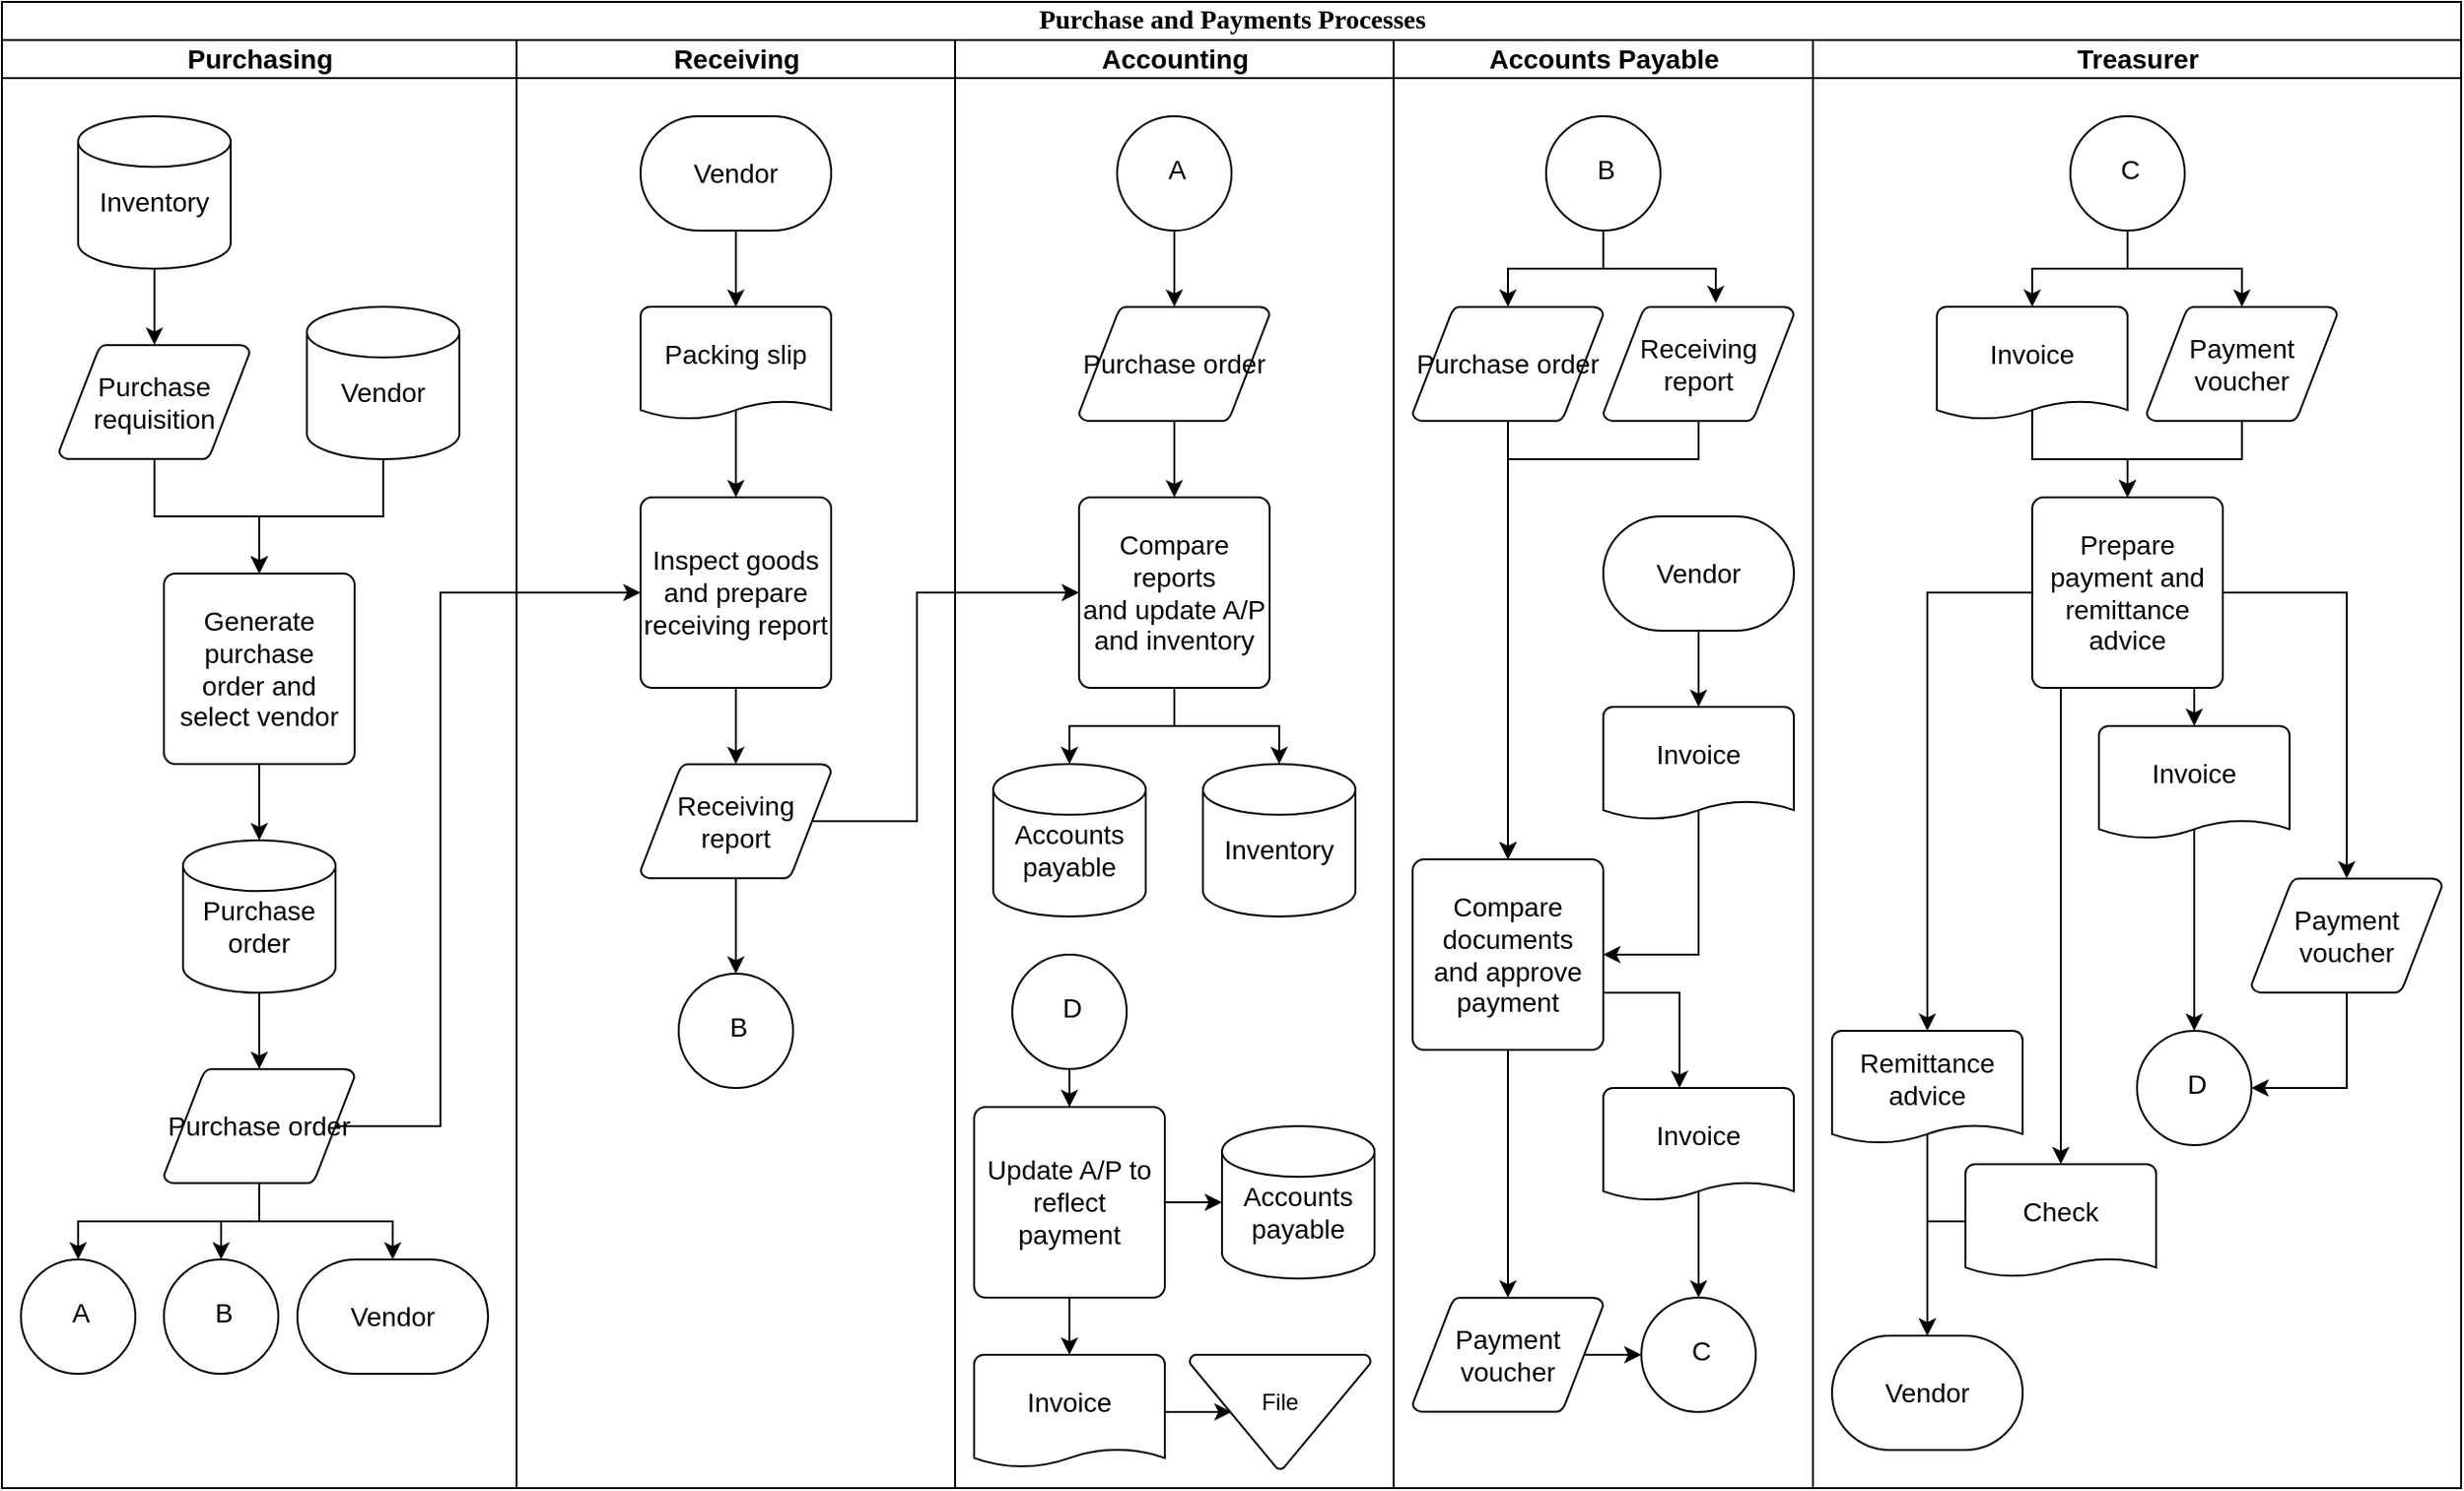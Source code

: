 <mxfile userAgent="Mozilla/5.0 (X11; CrOS x86_64 9202.64.2) AppleWebKit/537.36 (KHTML, like Gecko) Chrome/57.0.299.146 Safari/537.36" version="6.8.0" editor="www.draw.io" type="device"><diagram name="Page-1" id="175867e8-c15e-42ec-8fc2-405c48125f18"><mxGraphModel dx="824" dy="418" grid="1" gridSize="10" guides="1" tooltips="1" connect="1" arrows="1" fold="1" page="1" pageScale="1" pageWidth="1100" pageHeight="850" background="#ffffff" math="0" shadow="0"><root><mxCell id="0"/><mxCell id="1" parent="0"/><mxCell id="77e6c97f196da883-1" value="Purchase and Payments Processes" style="swimlane;html=1;childLayout=stackLayout;startSize=20;rounded=0;shadow=0;labelBackgroundColor=none;strokeColor=#000000;strokeWidth=1;fillColor=none;fontFamily=Verdana;fontSize=14;fontColor=#000000;align=center;" parent="1" vertex="1"><mxGeometry x="70" y="40" width="1290" height="780" as="geometry"/></mxCell><mxCell id="77e6c97f196da883-2" value="Purchasing" style="swimlane;html=1;startSize=20;fontSize=14;fillColor=none;" parent="77e6c97f196da883-1" vertex="1"><mxGeometry y="20" width="270" height="760" as="geometry"/></mxCell><mxCell id="6" style="edgeStyle=orthogonalEdgeStyle;rounded=0;html=1;entryX=0.5;entryY=0;entryPerimeter=0;jettySize=auto;orthogonalLoop=1;fontSize=14;strokeWidth=1;" parent="77e6c97f196da883-2" source="4" target="5" edge="1"><mxGeometry relative="1" as="geometry"/></mxCell><mxCell id="4" value="Inventory" style="strokeWidth=1;html=1;shape=mxgraph.flowchart.database;whiteSpace=wrap;fillColor=#ffffff;fontSize=14;spacingTop=10;" parent="77e6c97f196da883-2" vertex="1"><mxGeometry x="40" y="40" width="80" height="80" as="geometry"/></mxCell><mxCell id="8" style="edgeStyle=orthogonalEdgeStyle;rounded=0;html=1;entryX=0.5;entryY=0;entryPerimeter=0;jettySize=auto;orthogonalLoop=1;strokeWidth=1;fontSize=14;" parent="77e6c97f196da883-2" source="5" target="7" edge="1"><mxGeometry relative="1" as="geometry"/></mxCell><mxCell id="5" value="Purchase requisition" style="strokeWidth=1;html=1;shape=mxgraph.flowchart.data;whiteSpace=wrap;fillColor=#ffffff;fontSize=14;" parent="77e6c97f196da883-2" vertex="1"><mxGeometry x="30" y="160" width="100" height="60" as="geometry"/></mxCell><mxCell id="10" style="edgeStyle=orthogonalEdgeStyle;rounded=0;html=1;entryX=0.5;entryY=0;entryPerimeter=0;jettySize=auto;orthogonalLoop=1;strokeWidth=1;fontSize=14;" parent="77e6c97f196da883-2" source="7" target="9" edge="1"><mxGeometry relative="1" as="geometry"/></mxCell><mxCell id="7" value="Generate purchase&lt;br&gt;order and select vendor" style="strokeWidth=1;html=1;shape=mxgraph.flowchart.process;whiteSpace=wrap;fillColor=#ffffff;fontSize=14;spacingTop=0;" parent="77e6c97f196da883-2" vertex="1"><mxGeometry x="85" y="280" width="100" height="100" as="geometry"/></mxCell><mxCell id="12" style="edgeStyle=orthogonalEdgeStyle;rounded=0;html=1;entryX=0.5;entryY=0;entryPerimeter=0;jettySize=auto;orthogonalLoop=1;strokeWidth=1;fontSize=14;" parent="77e6c97f196da883-2" source="9" target="23" edge="1"><mxGeometry relative="1" as="geometry"><mxPoint x="135" y="540" as="targetPoint"/><Array as="points"/></mxGeometry></mxCell><mxCell id="9" value="Purchase order" style="strokeWidth=1;html=1;shape=mxgraph.flowchart.database;whiteSpace=wrap;fillColor=#ffffff;fontSize=14;spacingTop=10;" parent="77e6c97f196da883-2" vertex="1"><mxGeometry x="95" y="420" width="80" height="80" as="geometry"/></mxCell><mxCell id="16" style="edgeStyle=orthogonalEdgeStyle;rounded=0;html=1;entryX=0.5;entryY=0;entryPerimeter=0;jettySize=auto;orthogonalLoop=1;strokeWidth=1;fontSize=14;" parent="77e6c97f196da883-2" source="14" target="7" edge="1"><mxGeometry relative="1" as="geometry"/></mxCell><mxCell id="14" value="Vendor" style="strokeWidth=1;html=1;shape=mxgraph.flowchart.database;whiteSpace=wrap;fillColor=#ffffff;fontSize=14;spacingTop=10;" parent="77e6c97f196da883-2" vertex="1"><mxGeometry x="160" y="140" width="80" height="80" as="geometry"/></mxCell><mxCell id="13" value="Vendor" style="strokeWidth=1;html=1;shape=mxgraph.flowchart.terminator;whiteSpace=wrap;fillColor=#ffffff;fontSize=14;" parent="77e6c97f196da883-2" vertex="1"><mxGeometry x="155" y="640" width="100" height="60" as="geometry"/></mxCell><mxCell id="25" style="edgeStyle=orthogonalEdgeStyle;rounded=0;html=1;entryX=0.5;entryY=0;entryPerimeter=0;jettySize=auto;orthogonalLoop=1;strokeWidth=1;fontSize=14;" parent="77e6c97f196da883-2" source="23" target="13" edge="1"><mxGeometry relative="1" as="geometry"/></mxCell><mxCell id="35" style="edgeStyle=orthogonalEdgeStyle;rounded=0;html=1;jettySize=auto;orthogonalLoop=1;strokeWidth=1;fontSize=14;" parent="77e6c97f196da883-2" source="23" target="34" edge="1"><mxGeometry relative="1" as="geometry"><Array as="points"><mxPoint x="135" y="620"/><mxPoint x="40" y="620"/></Array></mxGeometry></mxCell><mxCell id="47" style="edgeStyle=orthogonalEdgeStyle;rounded=0;html=1;entryX=0.5;entryY=0;entryPerimeter=0;jettySize=auto;orthogonalLoop=1;strokeWidth=1;fontSize=14;" parent="77e6c97f196da883-2" source="23" target="46" edge="1"><mxGeometry relative="1" as="geometry"/></mxCell><mxCell id="23" value="Purchase order" style="strokeWidth=1;html=1;shape=mxgraph.flowchart.data;whiteSpace=wrap;fillColor=#ffffff;fontSize=14;" parent="77e6c97f196da883-2" vertex="1"><mxGeometry x="85" y="540" width="100" height="60" as="geometry"/></mxCell><mxCell id="34" value="A" style="verticalLabelPosition=bottom;verticalAlign=top;html=1;strokeWidth=1;shape=mxgraph.flowchart.on-page_reference;fillColor=#ffffff;fontSize=14;spacingTop=-47;spacingLeft=2;" parent="77e6c97f196da883-2" vertex="1"><mxGeometry x="10" y="640" width="60" height="60" as="geometry"/></mxCell><mxCell id="46" value="B" style="verticalLabelPosition=bottom;verticalAlign=top;html=1;strokeWidth=1;shape=mxgraph.flowchart.on-page_reference;fillColor=#ffffff;fontSize=14;spacingTop=-47;spacingLeft=2;" parent="77e6c97f196da883-2" vertex="1"><mxGeometry x="85" y="640" width="60" height="60" as="geometry"/></mxCell><mxCell id="77e6c97f196da883-3" value="Receiving" style="swimlane;html=1;startSize=20;fontSize=14;fillColor=none;" parent="77e6c97f196da883-1" vertex="1"><mxGeometry x="270" y="20" width="230" height="760" as="geometry"/></mxCell><mxCell id="22" style="edgeStyle=orthogonalEdgeStyle;rounded=0;html=1;entryX=0.5;entryY=0;entryPerimeter=0;jettySize=auto;orthogonalLoop=1;strokeWidth=1;fontSize=14;" parent="77e6c97f196da883-3" source="18" target="21" edge="1"><mxGeometry relative="1" as="geometry"/></mxCell><mxCell id="18" value="Vendor" style="strokeWidth=1;html=1;shape=mxgraph.flowchart.terminator;whiteSpace=wrap;fillColor=#ffffff;fontSize=14;" parent="77e6c97f196da883-3" vertex="1"><mxGeometry x="65" y="40" width="100" height="60" as="geometry"/></mxCell><mxCell id="27" style="edgeStyle=orthogonalEdgeStyle;rounded=0;html=1;exitX=0.5;exitY=0.9;exitPerimeter=0;entryX=0.5;entryY=0;entryPerimeter=0;jettySize=auto;orthogonalLoop=1;strokeWidth=1;fontSize=14;" parent="77e6c97f196da883-3" source="21" target="26" edge="1"><mxGeometry relative="1" as="geometry"/></mxCell><mxCell id="21" value="Packing slip" style="strokeWidth=1;html=1;shape=mxgraph.flowchart.document;whiteSpace=wrap;fillColor=#ffffff;fontSize=14;spacingTop=-10;" parent="77e6c97f196da883-3" vertex="1"><mxGeometry x="65" y="140" width="100" height="60" as="geometry"/></mxCell><mxCell id="30" style="edgeStyle=orthogonalEdgeStyle;rounded=0;html=1;entryX=0.5;entryY=0;entryPerimeter=0;jettySize=auto;orthogonalLoop=1;strokeWidth=1;fontSize=14;" parent="77e6c97f196da883-3" source="26" target="29" edge="1"><mxGeometry relative="1" as="geometry"/></mxCell><mxCell id="26" value="Inspect goods and prepare receiving report" style="strokeWidth=1;html=1;shape=mxgraph.flowchart.process;whiteSpace=wrap;fillColor=#ffffff;fontSize=14;spacingTop=0;" parent="77e6c97f196da883-3" vertex="1"><mxGeometry x="65" y="240" width="100" height="100" as="geometry"/></mxCell><mxCell id="63" style="edgeStyle=orthogonalEdgeStyle;rounded=0;html=1;entryX=0.5;entryY=0;entryPerimeter=0;jettySize=auto;orthogonalLoop=1;strokeWidth=1;fontSize=14;" parent="77e6c97f196da883-3" source="29" target="62" edge="1"><mxGeometry relative="1" as="geometry"/></mxCell><mxCell id="29" value="Receiving report" style="strokeWidth=1;html=1;shape=mxgraph.flowchart.data;whiteSpace=wrap;fillColor=#ffffff;fontSize=14;" parent="77e6c97f196da883-3" vertex="1"><mxGeometry x="65" y="380" width="100" height="60" as="geometry"/></mxCell><mxCell id="62" value="B" style="verticalLabelPosition=bottom;verticalAlign=top;html=1;strokeWidth=1;shape=mxgraph.flowchart.on-page_reference;fillColor=#ffffff;fontSize=14;spacingTop=-47;spacingLeft=2;" parent="77e6c97f196da883-3" vertex="1"><mxGeometry x="85" y="490" width="60" height="60" as="geometry"/></mxCell><mxCell id="77e6c97f196da883-4" value="Accounting" style="swimlane;html=1;startSize=20;fontSize=14;fillColor=none;" parent="77e6c97f196da883-1" vertex="1"><mxGeometry x="500" y="20" width="230" height="760" as="geometry"/></mxCell><mxCell id="40" style="edgeStyle=orthogonalEdgeStyle;rounded=0;html=1;entryX=0.5;entryY=0;entryPerimeter=0;jettySize=auto;orthogonalLoop=1;strokeWidth=1;fontSize=14;" parent="77e6c97f196da883-4" source="33" target="37" edge="1"><mxGeometry relative="1" as="geometry"/></mxCell><mxCell id="33" value="A" style="verticalLabelPosition=bottom;verticalAlign=top;html=1;strokeWidth=1;shape=mxgraph.flowchart.on-page_reference;fillColor=#ffffff;fontSize=14;spacingTop=-47;spacingLeft=2;" parent="77e6c97f196da883-4" vertex="1"><mxGeometry x="85" y="40" width="60" height="60" as="geometry"/></mxCell><mxCell id="43" style="edgeStyle=orthogonalEdgeStyle;rounded=0;html=1;entryX=0.5;entryY=0;entryPerimeter=0;jettySize=auto;orthogonalLoop=1;strokeWidth=1;fontSize=14;" parent="77e6c97f196da883-4" source="37" target="41" edge="1"><mxGeometry relative="1" as="geometry"/></mxCell><mxCell id="37" value="Purchase order" style="strokeWidth=1;html=1;shape=mxgraph.flowchart.data;whiteSpace=wrap;fillColor=#ffffff;fontSize=14;" parent="77e6c97f196da883-4" vertex="1"><mxGeometry x="65" y="140" width="100" height="60" as="geometry"/></mxCell><mxCell id="54" style="edgeStyle=orthogonalEdgeStyle;rounded=0;html=1;entryX=0.5;entryY=0;entryPerimeter=0;jettySize=auto;orthogonalLoop=1;strokeWidth=1;fontSize=14;" parent="77e6c97f196da883-4" source="41" target="53" edge="1"><mxGeometry relative="1" as="geometry"/></mxCell><mxCell id="150" style="edgeStyle=orthogonalEdgeStyle;rounded=0;html=1;entryX=0.5;entryY=0;entryPerimeter=0;jettySize=auto;orthogonalLoop=1;strokeWidth=1;fontSize=14;" parent="77e6c97f196da883-4" source="41" target="149" edge="1"><mxGeometry relative="1" as="geometry"/></mxCell><mxCell id="41" value="Compare reports&lt;br&gt;and update A/P and inventory" style="strokeWidth=1;html=1;shape=mxgraph.flowchart.process;whiteSpace=wrap;fillColor=#ffffff;fontSize=14;spacingTop=0;" parent="77e6c97f196da883-4" vertex="1"><mxGeometry x="65" y="240" width="100" height="100" as="geometry"/></mxCell><mxCell id="53" value="Accounts payable" style="strokeWidth=1;html=1;shape=mxgraph.flowchart.database;whiteSpace=wrap;fillColor=#ffffff;fontSize=14;spacingTop=10;" parent="77e6c97f196da883-4" vertex="1"><mxGeometry x="20" y="380" width="80" height="80" as="geometry"/></mxCell><mxCell id="149" value="Inventory" style="strokeWidth=1;html=1;shape=mxgraph.flowchart.database;whiteSpace=wrap;fillColor=#ffffff;fontSize=14;spacingTop=10;" parent="77e6c97f196da883-4" vertex="1"><mxGeometry x="130" y="380" width="80" height="80" as="geometry"/></mxCell><mxCell id="156" style="edgeStyle=orthogonalEdgeStyle;rounded=0;html=1;jettySize=auto;orthogonalLoop=1;strokeWidth=1;fontSize=14;" parent="77e6c97f196da883-4" source="154" target="155" edge="1"><mxGeometry relative="1" as="geometry"/></mxCell><mxCell id="188" style="edgeStyle=orthogonalEdgeStyle;rounded=0;html=1;entryX=0.5;entryY=0;entryPerimeter=0;jettySize=auto;orthogonalLoop=1;" edge="1" parent="77e6c97f196da883-4" source="154" target="187"><mxGeometry relative="1" as="geometry"/></mxCell><mxCell id="154" value="Update A/P to reflect&lt;br&gt;payment" style="strokeWidth=1;html=1;shape=mxgraph.flowchart.process;whiteSpace=wrap;fillColor=#ffffff;fontSize=14;spacingTop=0;" parent="77e6c97f196da883-4" vertex="1"><mxGeometry x="10" y="560" width="100" height="100" as="geometry"/></mxCell><mxCell id="155" value="Accounts payable" style="strokeWidth=1;html=1;shape=mxgraph.flowchart.database;whiteSpace=wrap;fillColor=#ffffff;fontSize=14;spacingTop=10;" parent="77e6c97f196da883-4" vertex="1"><mxGeometry x="140" y="570" width="80" height="80" as="geometry"/></mxCell><mxCell id="166" style="edgeStyle=orthogonalEdgeStyle;rounded=0;html=1;entryX=0.5;entryY=0;entryPerimeter=0;jettySize=auto;orthogonalLoop=1;strokeWidth=1;fontSize=14;" parent="77e6c97f196da883-4" source="165" target="154" edge="1"><mxGeometry relative="1" as="geometry"/></mxCell><mxCell id="165" value="D" style="verticalLabelPosition=bottom;verticalAlign=top;html=1;strokeWidth=1;shape=mxgraph.flowchart.on-page_reference;fillColor=#ffffff;fontSize=14;spacingTop=-47;spacingLeft=2;" parent="77e6c97f196da883-4" vertex="1"><mxGeometry x="30" y="480" width="60" height="60" as="geometry"/></mxCell><mxCell id="190" style="edgeStyle=orthogonalEdgeStyle;rounded=0;html=1;exitX=1;exitY=0.5;exitPerimeter=0;entryX=0.232;entryY=0.5;entryPerimeter=0;jettySize=auto;orthogonalLoop=1;" edge="1" parent="77e6c97f196da883-4" source="187" target="189"><mxGeometry relative="1" as="geometry"/></mxCell><mxCell id="187" value="Invoice" style="strokeWidth=1;html=1;shape=mxgraph.flowchart.document;whiteSpace=wrap;fillColor=#ffffff;fontSize=14;spacingTop=-10;" vertex="1" parent="77e6c97f196da883-4"><mxGeometry x="10" y="690" width="100" height="60" as="geometry"/></mxCell><mxCell id="189" value="File" style="strokeWidth=1;html=1;shape=mxgraph.flowchart.merge_or_storage;whiteSpace=wrap;spacingTop=-10;" vertex="1" parent="77e6c97f196da883-4"><mxGeometry x="123" y="690" width="95" height="60" as="geometry"/></mxCell><mxCell id="77e6c97f196da883-5" value="Accounts Payable" style="swimlane;html=1;startSize=20;fontSize=14;fillColor=none;" parent="77e6c97f196da883-1" vertex="1"><mxGeometry x="730" y="20" width="220" height="760" as="geometry"/></mxCell><mxCell id="51" style="edgeStyle=orthogonalEdgeStyle;rounded=0;html=1;entryX=0.5;entryY=0;entryPerimeter=0;jettySize=auto;orthogonalLoop=1;strokeWidth=1;fontSize=14;" parent="77e6c97f196da883-5" source="49" target="50" edge="1"><mxGeometry relative="1" as="geometry"/></mxCell><mxCell id="68" style="edgeStyle=orthogonalEdgeStyle;rounded=0;html=1;entryX=0.59;entryY=-0.033;entryPerimeter=0;jettySize=auto;orthogonalLoop=1;strokeWidth=1;fontSize=14;" parent="77e6c97f196da883-5" source="49" target="67" edge="1"><mxGeometry relative="1" as="geometry"/></mxCell><mxCell id="49" value="B" style="verticalLabelPosition=bottom;verticalAlign=top;html=1;strokeWidth=1;shape=mxgraph.flowchart.on-page_reference;fillColor=#ffffff;fontSize=14;spacingTop=-47;spacingLeft=2;" parent="77e6c97f196da883-5" vertex="1"><mxGeometry x="80" y="40" width="60" height="60" as="geometry"/></mxCell><mxCell id="153" style="edgeStyle=orthogonalEdgeStyle;rounded=0;html=1;jettySize=auto;orthogonalLoop=1;strokeWidth=1;fontSize=14;" parent="77e6c97f196da883-5" source="50" target="73" edge="1"><mxGeometry relative="1" as="geometry"/></mxCell><mxCell id="50" value="Purchase order" style="strokeWidth=1;html=1;shape=mxgraph.flowchart.data;whiteSpace=wrap;fillColor=#ffffff;fontSize=14;" parent="77e6c97f196da883-5" vertex="1"><mxGeometry x="10" y="140" width="100" height="60" as="geometry"/></mxCell><mxCell id="152" style="edgeStyle=orthogonalEdgeStyle;rounded=0;html=1;entryX=0.5;entryY=0;entryPerimeter=0;jettySize=auto;orthogonalLoop=1;strokeWidth=1;fontSize=14;" parent="77e6c97f196da883-5" source="67" target="73" edge="1"><mxGeometry relative="1" as="geometry"><Array as="points"><mxPoint x="160" y="220"/><mxPoint x="60" y="220"/></Array></mxGeometry></mxCell><mxCell id="67" value="Receiving report" style="strokeWidth=1;html=1;shape=mxgraph.flowchart.data;whiteSpace=wrap;fillColor=#ffffff;fontSize=14;" parent="77e6c97f196da883-5" vertex="1"><mxGeometry x="110" y="140" width="100" height="60" as="geometry"/></mxCell><mxCell id="146" value="Vendor" style="strokeWidth=1;html=1;shape=mxgraph.flowchart.terminator;whiteSpace=wrap;fillColor=#ffffff;fontSize=14;" parent="77e6c97f196da883-5" vertex="1"><mxGeometry x="110" y="250" width="100" height="60" as="geometry"/></mxCell><mxCell id="151" style="edgeStyle=orthogonalEdgeStyle;rounded=0;html=1;entryX=1;entryY=0.5;entryPerimeter=0;jettySize=auto;orthogonalLoop=1;strokeWidth=1;fontSize=14;exitX=0.5;exitY=0.9;exitPerimeter=0;" parent="77e6c97f196da883-5" source="147" target="73" edge="1"><mxGeometry relative="1" as="geometry"><Array as="points"><mxPoint x="160" y="480"/></Array></mxGeometry></mxCell><mxCell id="147" value="Invoice" style="strokeWidth=1;html=1;shape=mxgraph.flowchart.document;whiteSpace=wrap;fillColor=#ffffff;fontSize=14;spacingTop=-10;" parent="77e6c97f196da883-5" vertex="1"><mxGeometry x="110" y="350" width="100" height="60" as="geometry"/></mxCell><mxCell id="145" style="edgeStyle=orthogonalEdgeStyle;rounded=0;html=1;entryX=0.5;entryY=0;entryPerimeter=0;jettySize=auto;orthogonalLoop=1;strokeWidth=1;fontSize=14;" parent="77e6c97f196da883-5" source="146" target="147" edge="1"><mxGeometry relative="1" as="geometry"/></mxCell><mxCell id="159" style="edgeStyle=orthogonalEdgeStyle;rounded=0;html=1;entryX=0.5;entryY=0;entryPerimeter=0;jettySize=auto;orthogonalLoop=1;strokeWidth=1;fontSize=14;" parent="77e6c97f196da883-5" source="73" target="158" edge="1"><mxGeometry relative="1" as="geometry"/></mxCell><mxCell id="161" style="edgeStyle=orthogonalEdgeStyle;rounded=0;html=1;jettySize=auto;orthogonalLoop=1;strokeWidth=1;fontSize=14;" parent="77e6c97f196da883-5" source="73" target="160" edge="1"><mxGeometry relative="1" as="geometry"><Array as="points"><mxPoint x="150" y="500"/></Array></mxGeometry></mxCell><mxCell id="73" value="Compare documents&lt;br&gt;and approve payment" style="strokeWidth=1;html=1;shape=mxgraph.flowchart.process;whiteSpace=wrap;fillColor=#ffffff;fontSize=14;spacingTop=0;" parent="77e6c97f196da883-5" vertex="1"><mxGeometry x="10" y="430" width="100" height="100" as="geometry"/></mxCell><mxCell id="163" style="edgeStyle=orthogonalEdgeStyle;rounded=0;html=1;entryX=0;entryY=0.5;entryPerimeter=0;jettySize=auto;orthogonalLoop=1;strokeWidth=1;fontSize=14;exitX=0.905;exitY=0.5;exitPerimeter=0;" parent="77e6c97f196da883-5" source="158" target="162" edge="1"><mxGeometry relative="1" as="geometry"><Array as="points"/></mxGeometry></mxCell><mxCell id="158" value="Payment voucher" style="strokeWidth=1;html=1;shape=mxgraph.flowchart.data;whiteSpace=wrap;fillColor=#ffffff;fontSize=14;" parent="77e6c97f196da883-5" vertex="1"><mxGeometry x="10" y="660" width="100" height="60" as="geometry"/></mxCell><mxCell id="164" style="edgeStyle=orthogonalEdgeStyle;rounded=0;html=1;exitX=0.5;exitY=0.9;exitPerimeter=0;entryX=0.5;entryY=0;entryPerimeter=0;jettySize=auto;orthogonalLoop=1;strokeWidth=1;fontSize=14;" parent="77e6c97f196da883-5" source="160" target="162" edge="1"><mxGeometry relative="1" as="geometry"/></mxCell><mxCell id="160" value="Invoice" style="strokeWidth=1;html=1;shape=mxgraph.flowchart.document;whiteSpace=wrap;fillColor=#ffffff;fontSize=14;spacingTop=-10;" parent="77e6c97f196da883-5" vertex="1"><mxGeometry x="110" y="550" width="100" height="60" as="geometry"/></mxCell><mxCell id="162" value="C" style="verticalLabelPosition=bottom;verticalAlign=top;html=1;strokeWidth=1;shape=mxgraph.flowchart.on-page_reference;fillColor=#ffffff;fontSize=14;spacingTop=-47;spacingLeft=2;" parent="77e6c97f196da883-5" vertex="1"><mxGeometry x="130" y="660" width="60" height="60" as="geometry"/></mxCell><mxCell id="77e6c97f196da883-6" value="Treasurer" style="swimlane;html=1;startSize=20;fontSize=14;fillColor=none;" parent="77e6c97f196da883-1" vertex="1"><mxGeometry x="950" y="20" width="340" height="760" as="geometry"/></mxCell><mxCell id="85" style="edgeStyle=orthogonalEdgeStyle;rounded=0;html=1;entryX=0.5;entryY=0;entryPerimeter=0;jettySize=auto;orthogonalLoop=1;strokeWidth=1;fontSize=14;" parent="77e6c97f196da883-6" source="66" target="84" edge="1"><mxGeometry relative="1" as="geometry"/></mxCell><mxCell id="168" style="edgeStyle=orthogonalEdgeStyle;rounded=0;html=1;entryX=0.5;entryY=0;entryPerimeter=0;jettySize=auto;orthogonalLoop=1;strokeWidth=1;fontSize=14;" parent="77e6c97f196da883-6" source="66" target="167" edge="1"><mxGeometry relative="1" as="geometry"/></mxCell><mxCell id="66" value="C" style="verticalLabelPosition=bottom;verticalAlign=top;html=1;strokeWidth=1;shape=mxgraph.flowchart.on-page_reference;fillColor=#ffffff;fontSize=14;spacingTop=-47;spacingLeft=2;" parent="77e6c97f196da883-6" vertex="1"><mxGeometry x="135" y="40" width="60" height="60" as="geometry"/></mxCell><mxCell id="169" style="edgeStyle=orthogonalEdgeStyle;rounded=0;html=1;entryX=0.5;entryY=0;entryPerimeter=0;jettySize=auto;orthogonalLoop=1;strokeWidth=1;fontSize=14;" parent="77e6c97f196da883-6" source="84" target="86" edge="1"><mxGeometry relative="1" as="geometry"/></mxCell><mxCell id="84" value="Payment voucher" style="strokeWidth=1;html=1;shape=mxgraph.flowchart.data;whiteSpace=wrap;fillColor=#ffffff;fontSize=14;" parent="77e6c97f196da883-6" vertex="1"><mxGeometry x="175" y="140" width="100" height="60" as="geometry"/></mxCell><mxCell id="180" style="edgeStyle=orthogonalEdgeStyle;rounded=0;html=1;jettySize=auto;orthogonalLoop=1;strokeWidth=1;fontSize=14;" parent="77e6c97f196da883-6" source="86" target="172" edge="1"><mxGeometry relative="1" as="geometry"/></mxCell><mxCell id="181" style="edgeStyle=orthogonalEdgeStyle;rounded=0;html=1;jettySize=auto;orthogonalLoop=1;strokeWidth=1;fontSize=14;" parent="77e6c97f196da883-6" source="86" target="174" edge="1"><mxGeometry relative="1" as="geometry"><Array as="points"><mxPoint x="130" y="410"/><mxPoint x="130" y="410"/></Array></mxGeometry></mxCell><mxCell id="182" style="edgeStyle=orthogonalEdgeStyle;rounded=0;html=1;entryX=0.5;entryY=0;entryPerimeter=0;jettySize=auto;orthogonalLoop=1;strokeWidth=1;fontSize=14;" parent="77e6c97f196da883-6" source="86" target="173" edge="1"><mxGeometry relative="1" as="geometry"/></mxCell><mxCell id="183" style="edgeStyle=orthogonalEdgeStyle;rounded=0;html=1;entryX=0.5;entryY=0;entryPerimeter=0;jettySize=auto;orthogonalLoop=1;strokeWidth=1;fontSize=14;" parent="77e6c97f196da883-6" source="86" target="171" edge="1"><mxGeometry relative="1" as="geometry"><Array as="points"><mxPoint x="200" y="360"/></Array></mxGeometry></mxCell><mxCell id="86" value="Prepare payment and remittance advice" style="strokeWidth=1;html=1;shape=mxgraph.flowchart.process;whiteSpace=wrap;fillColor=#ffffff;fontSize=14;spacingTop=0;" parent="77e6c97f196da883-6" vertex="1"><mxGeometry x="115" y="240" width="100" height="100" as="geometry"/></mxCell><mxCell id="170" style="edgeStyle=orthogonalEdgeStyle;rounded=0;html=1;exitX=0.5;exitY=0.9;exitPerimeter=0;entryX=0.5;entryY=0;entryPerimeter=0;jettySize=auto;orthogonalLoop=1;strokeWidth=1;fontSize=14;" parent="77e6c97f196da883-6" source="167" target="86" edge="1"><mxGeometry relative="1" as="geometry"/></mxCell><mxCell id="167" value="Invoice" style="strokeWidth=1;html=1;shape=mxgraph.flowchart.document;whiteSpace=wrap;fillColor=#ffffff;fontSize=14;spacingTop=-10;" parent="77e6c97f196da883-6" vertex="1"><mxGeometry x="65" y="140" width="100" height="60" as="geometry"/></mxCell><mxCell id="185" style="edgeStyle=orthogonalEdgeStyle;rounded=0;html=1;exitX=0.5;exitY=0.9;exitPerimeter=0;jettySize=auto;orthogonalLoop=1;strokeWidth=1;fontSize=14;" parent="77e6c97f196da883-6" source="171" target="184" edge="1"><mxGeometry relative="1" as="geometry"/></mxCell><mxCell id="171" value="Invoice" style="strokeWidth=1;html=1;shape=mxgraph.flowchart.document;whiteSpace=wrap;fillColor=#ffffff;fontSize=14;spacingTop=-10;" parent="77e6c97f196da883-6" vertex="1"><mxGeometry x="150" y="360" width="100" height="60" as="geometry"/></mxCell><mxCell id="179" style="edgeStyle=orthogonalEdgeStyle;rounded=0;html=1;jettySize=auto;orthogonalLoop=1;strokeWidth=1;fontSize=14;exitX=0.5;exitY=0.9;exitPerimeter=0;" parent="77e6c97f196da883-6" source="172" target="175" edge="1"><mxGeometry relative="1" as="geometry"><Array as="points"/></mxGeometry></mxCell><mxCell id="172" value="Remittance advice" style="strokeWidth=1;html=1;shape=mxgraph.flowchart.document;whiteSpace=wrap;fillColor=#ffffff;fontSize=14;spacingTop=-10;" parent="77e6c97f196da883-6" vertex="1"><mxGeometry x="10" y="520" width="100" height="60" as="geometry"/></mxCell><mxCell id="186" style="edgeStyle=orthogonalEdgeStyle;rounded=0;html=1;entryX=1;entryY=0.5;entryPerimeter=0;jettySize=auto;orthogonalLoop=1;strokeWidth=1;fontSize=14;" parent="77e6c97f196da883-6" source="173" target="184" edge="1"><mxGeometry relative="1" as="geometry"/></mxCell><mxCell id="173" value="Payment voucher" style="strokeWidth=1;html=1;shape=mxgraph.flowchart.data;whiteSpace=wrap;fillColor=#ffffff;fontSize=14;" parent="77e6c97f196da883-6" vertex="1"><mxGeometry x="230" y="440" width="100" height="60" as="geometry"/></mxCell><mxCell id="178" style="edgeStyle=orthogonalEdgeStyle;rounded=0;html=1;entryX=0.5;entryY=0;entryPerimeter=0;jettySize=auto;orthogonalLoop=1;strokeWidth=1;fontSize=14;" parent="77e6c97f196da883-6" source="174" target="175" edge="1"><mxGeometry relative="1" as="geometry"><Array as="points"><mxPoint x="60" y="620"/></Array></mxGeometry></mxCell><mxCell id="174" value="Check" style="strokeWidth=1;html=1;shape=mxgraph.flowchart.document;whiteSpace=wrap;fillColor=#ffffff;fontSize=14;spacingTop=-10;" parent="77e6c97f196da883-6" vertex="1"><mxGeometry x="80" y="590" width="100" height="60" as="geometry"/></mxCell><mxCell id="175" value="Vendor" style="strokeWidth=1;html=1;shape=mxgraph.flowchart.terminator;whiteSpace=wrap;fillColor=#ffffff;fontSize=14;" parent="77e6c97f196da883-6" vertex="1"><mxGeometry x="10" y="680" width="100" height="60" as="geometry"/></mxCell><mxCell id="184" value="D" style="verticalLabelPosition=bottom;verticalAlign=top;html=1;strokeWidth=1;shape=mxgraph.flowchart.on-page_reference;fillColor=#ffffff;fontSize=14;spacingTop=-47;spacingLeft=2;" parent="77e6c97f196da883-6" vertex="1"><mxGeometry x="170" y="520" width="60" height="60" as="geometry"/></mxCell><mxCell id="28" style="edgeStyle=orthogonalEdgeStyle;rounded=0;html=1;exitX=0.905;exitY=0.5;exitPerimeter=0;entryX=0;entryY=0.5;entryPerimeter=0;jettySize=auto;orthogonalLoop=1;strokeWidth=1;fontSize=14;" parent="77e6c97f196da883-1" source="23" target="26" edge="1"><mxGeometry relative="1" as="geometry"><Array as="points"><mxPoint x="230" y="590"/><mxPoint x="230" y="310"/></Array></mxGeometry></mxCell><mxCell id="148" style="edgeStyle=orthogonalEdgeStyle;rounded=0;html=1;entryX=0;entryY=0.5;entryPerimeter=0;jettySize=auto;orthogonalLoop=1;strokeWidth=1;fontSize=14;exitX=0.905;exitY=0.5;exitPerimeter=0;" parent="77e6c97f196da883-1" source="29" target="41" edge="1"><mxGeometry relative="1" as="geometry"><Array as="points"><mxPoint x="480" y="430"/><mxPoint x="480" y="310"/></Array></mxGeometry></mxCell></root></mxGraphModel></diagram></mxfile>